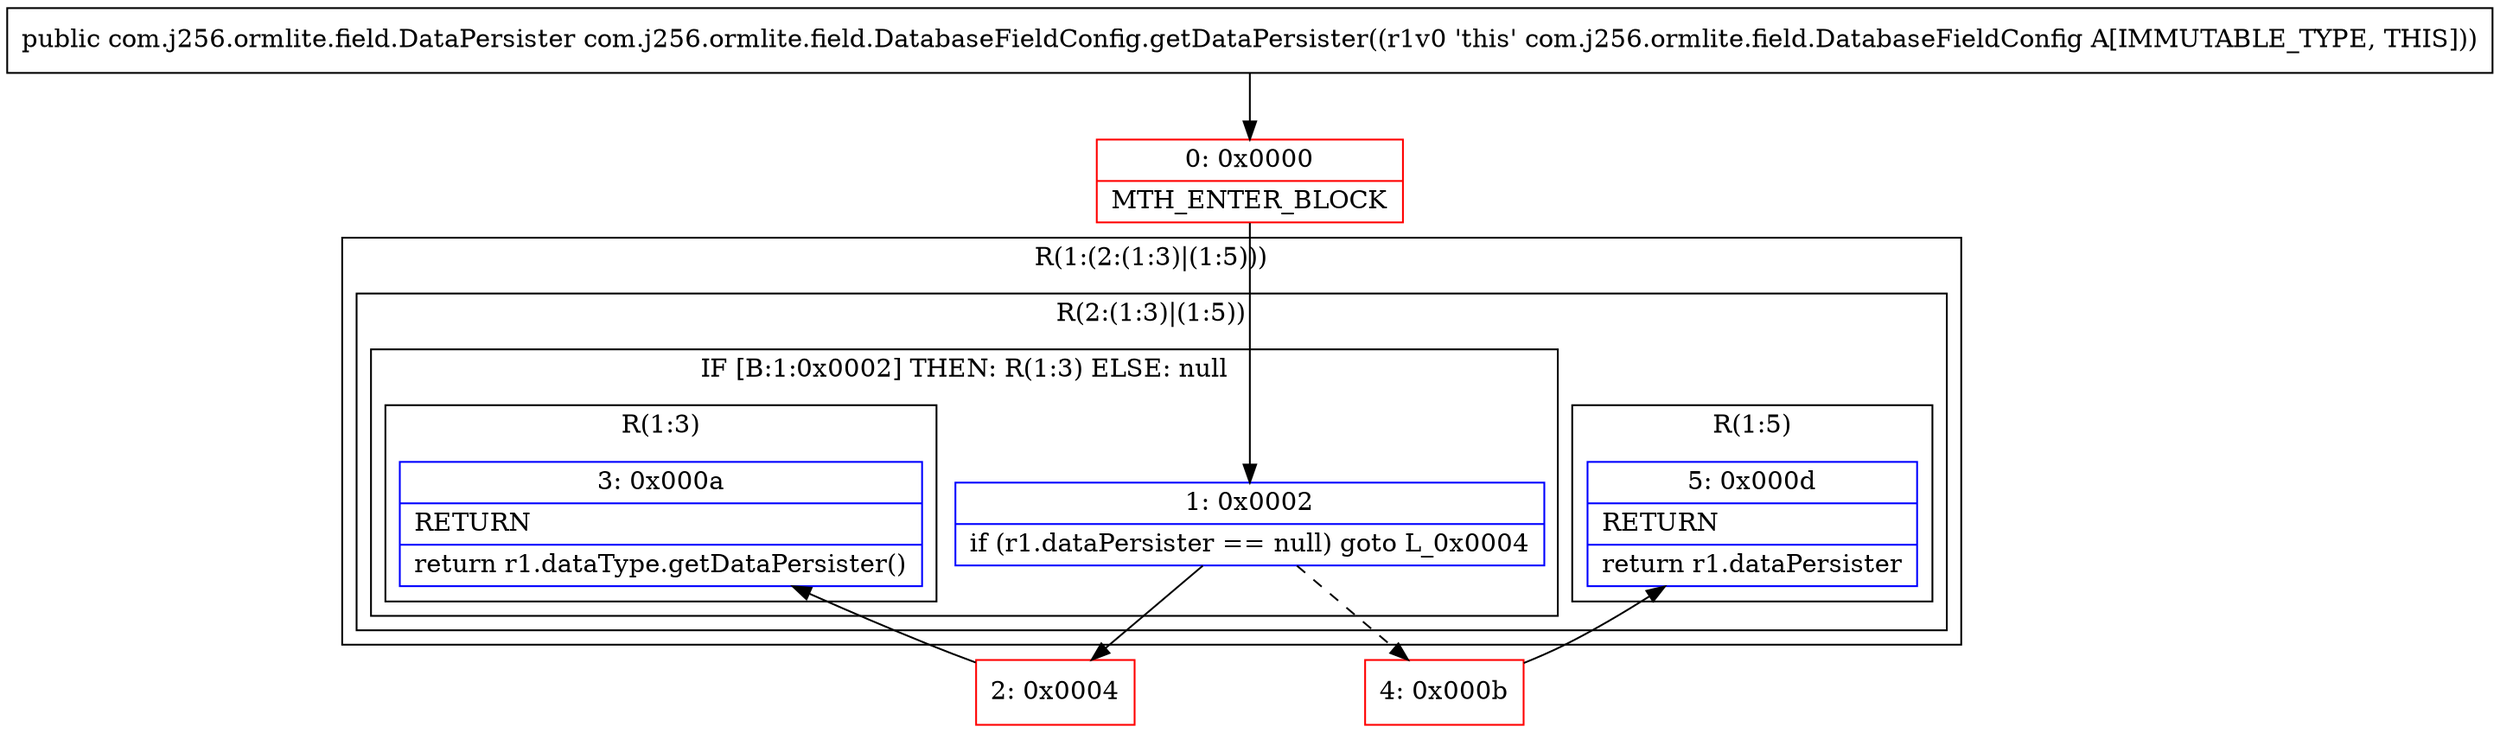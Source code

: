 digraph "CFG forcom.j256.ormlite.field.DatabaseFieldConfig.getDataPersister()Lcom\/j256\/ormlite\/field\/DataPersister;" {
subgraph cluster_Region_1760489058 {
label = "R(1:(2:(1:3)|(1:5)))";
node [shape=record,color=blue];
subgraph cluster_Region_1414786245 {
label = "R(2:(1:3)|(1:5))";
node [shape=record,color=blue];
subgraph cluster_IfRegion_798925853 {
label = "IF [B:1:0x0002] THEN: R(1:3) ELSE: null";
node [shape=record,color=blue];
Node_1 [shape=record,label="{1\:\ 0x0002|if (r1.dataPersister == null) goto L_0x0004\l}"];
subgraph cluster_Region_607188790 {
label = "R(1:3)";
node [shape=record,color=blue];
Node_3 [shape=record,label="{3\:\ 0x000a|RETURN\l|return r1.dataType.getDataPersister()\l}"];
}
}
subgraph cluster_Region_993169452 {
label = "R(1:5)";
node [shape=record,color=blue];
Node_5 [shape=record,label="{5\:\ 0x000d|RETURN\l|return r1.dataPersister\l}"];
}
}
}
Node_0 [shape=record,color=red,label="{0\:\ 0x0000|MTH_ENTER_BLOCK\l}"];
Node_2 [shape=record,color=red,label="{2\:\ 0x0004}"];
Node_4 [shape=record,color=red,label="{4\:\ 0x000b}"];
MethodNode[shape=record,label="{public com.j256.ormlite.field.DataPersister com.j256.ormlite.field.DatabaseFieldConfig.getDataPersister((r1v0 'this' com.j256.ormlite.field.DatabaseFieldConfig A[IMMUTABLE_TYPE, THIS])) }"];
MethodNode -> Node_0;
Node_1 -> Node_2;
Node_1 -> Node_4[style=dashed];
Node_0 -> Node_1;
Node_2 -> Node_3;
Node_4 -> Node_5;
}

